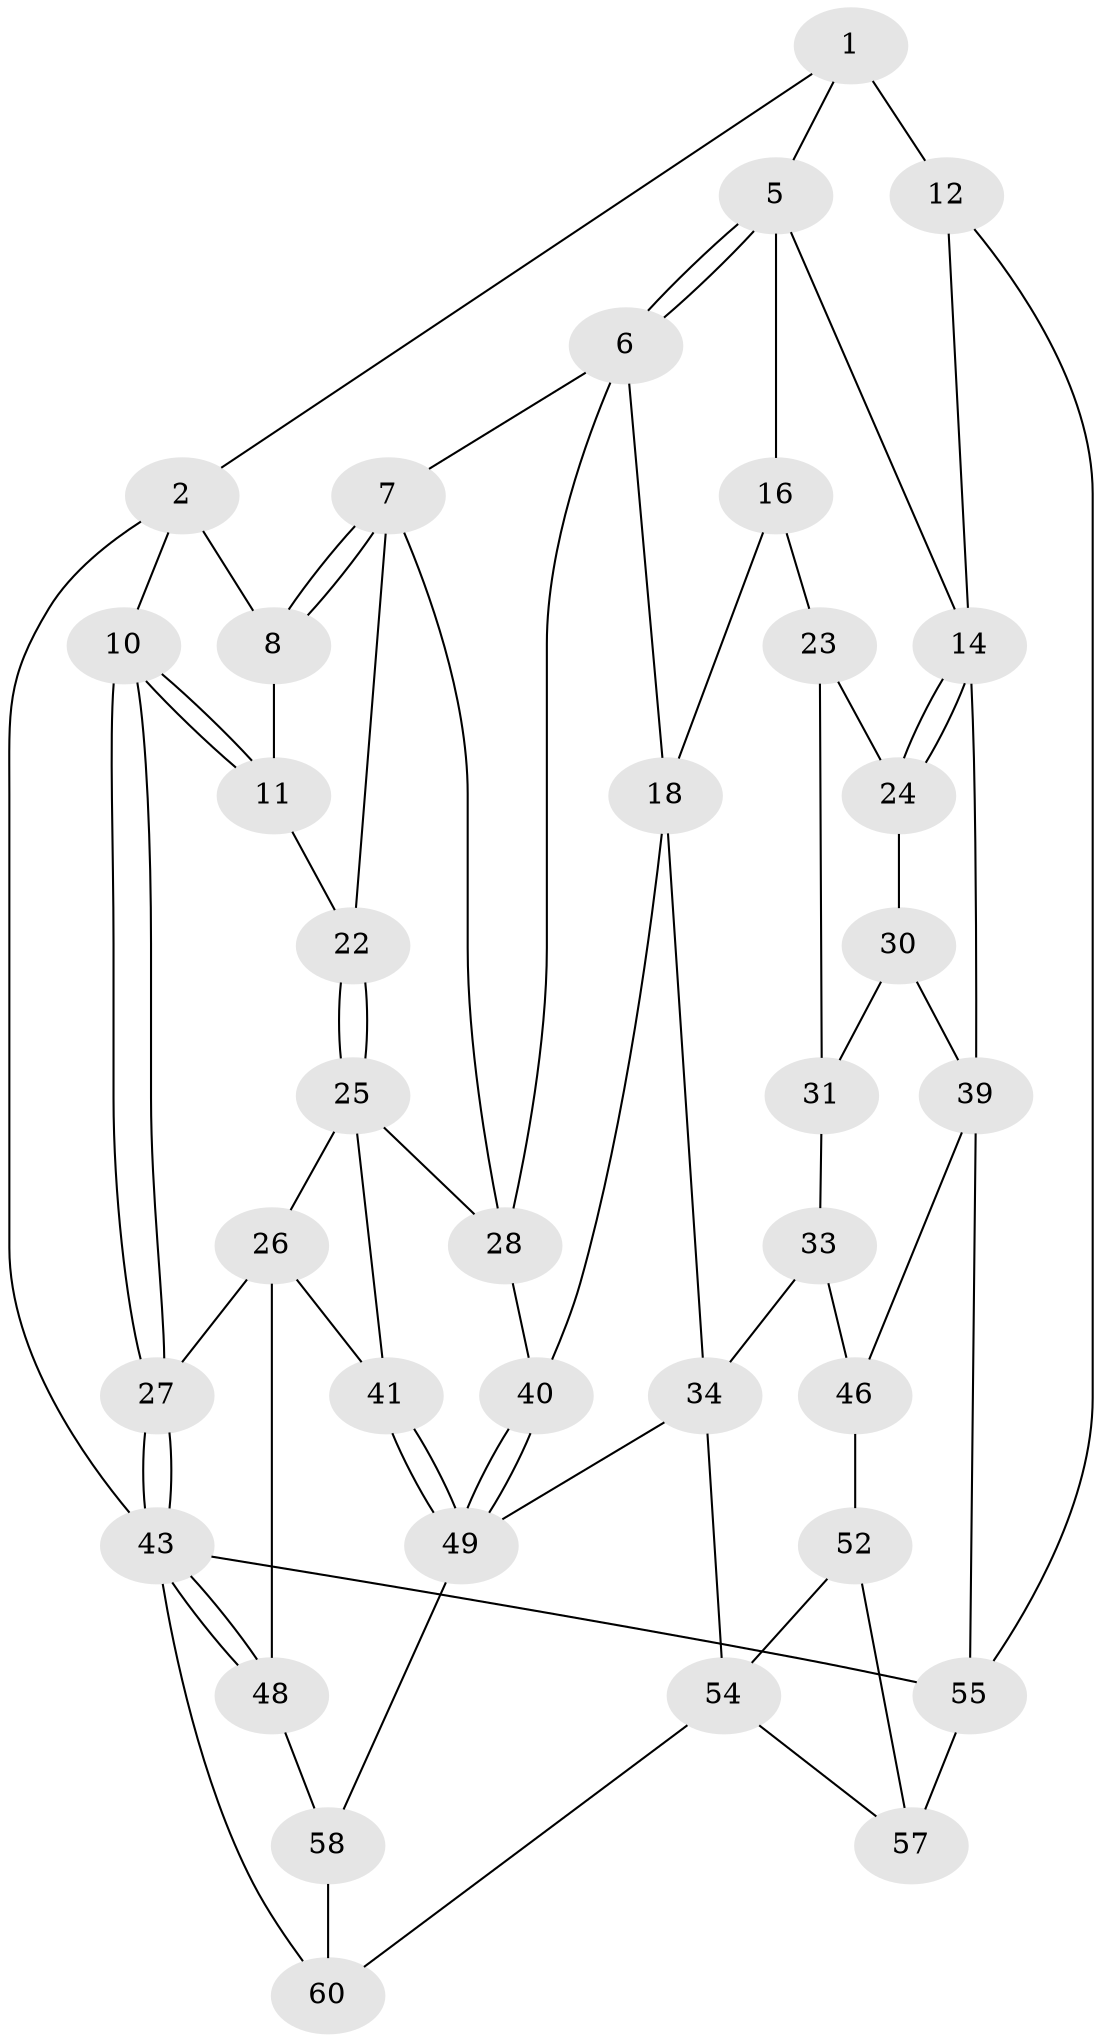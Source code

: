 // original degree distribution, {3: 0.031746031746031744, 5: 0.5714285714285714, 4: 0.2222222222222222, 6: 0.1746031746031746}
// Generated by graph-tools (version 1.1) at 2025/42/03/06/25 10:42:29]
// undirected, 36 vertices, 72 edges
graph export_dot {
graph [start="1"]
  node [color=gray90,style=filled];
  1 [pos="+0.4273036968422433+0",super="+4"];
  2 [pos="+0+0.1900151339117258",super="+3"];
  5 [pos="+0.6121402951378981+0",super="+13"];
  6 [pos="+0.5346269918618366+0.21982302858231573",super="+19"];
  7 [pos="+0.49019795870394967+0.24121146712341235",super="+21"];
  8 [pos="+0.3242305998371964+0.19657939717063044",super="+9"];
  10 [pos="+0+0.3390761426772453"];
  11 [pos="+0.15132531810833175+0.23870192950446917",super="+20"];
  12 [pos="+1+0"];
  14 [pos="+1+0.1754482369686887",super="+15"];
  16 [pos="+0.7757937754065433+0.2117158580245448",super="+17"];
  18 [pos="+0.6668111788564647+0.43797821446720137",super="+35"];
  22 [pos="+0.34054474776536414+0.3496180655137806"];
  23 [pos="+0.8762353539869058+0.2579846551946788",super="+29"];
  24 [pos="+0.9307419836208246+0.26531874552456597"];
  25 [pos="+0.20118176242065244+0.4373325223305983",super="+37"];
  26 [pos="+0.16134068186048123+0.44880164012052975",super="+42"];
  27 [pos="+0+0.3478590965134174"];
  28 [pos="+0.41992520715704457+0.4131201249352974",super="+36"];
  30 [pos="+0.9027247578860212+0.4064626803463818",super="+38"];
  31 [pos="+0.8152728182051071+0.39802453406410143",super="+32"];
  33 [pos="+0.8190030093792834+0.5789039564050859"];
  34 [pos="+0.7383231055597091+0.5561648376280472",super="+50"];
  39 [pos="+1+0.5308496948919315",super="+45"];
  40 [pos="+0.646437868281337+0.5053946086882238"];
  41 [pos="+0.38431908438345863+0.701485622348865"];
  43 [pos="+0+0.845387560829264",super="+44"];
  46 [pos="+1+0.6842631373630925",super="+47"];
  48 [pos="+0.09371158309822313+0.7652843027038055"];
  49 [pos="+0.4606924322460718+0.7847811536437046",super="+51"];
  52 [pos="+0.8463922104390306+0.7664991040123245",super="+53"];
  54 [pos="+0.6634033999074577+0.8408788537400191",super="+61"];
  55 [pos="+1+1",super="+56"];
  57 [pos="+0.8514277143379574+0.8735656979855632",super="+63"];
  58 [pos="+0.41907727508808296+0.8751635715576704",super="+59"];
  60 [pos="+0+1",super="+62"];
  1 -- 2;
  1 -- 12 [weight=2];
  1 -- 5;
  2 -- 10;
  2 -- 8;
  2 -- 43;
  5 -- 6;
  5 -- 6;
  5 -- 16;
  5 -- 14;
  6 -- 7;
  6 -- 18;
  6 -- 28;
  7 -- 8;
  7 -- 8;
  7 -- 28;
  7 -- 22;
  8 -- 11 [weight=2];
  10 -- 11;
  10 -- 11;
  10 -- 27;
  10 -- 27;
  11 -- 22;
  12 -- 55;
  12 -- 14;
  14 -- 24;
  14 -- 24;
  14 -- 39;
  16 -- 23 [weight=2];
  16 -- 18;
  18 -- 40;
  18 -- 34;
  22 -- 25;
  22 -- 25;
  23 -- 24;
  23 -- 31;
  24 -- 30;
  25 -- 26;
  25 -- 28;
  25 -- 41;
  26 -- 27;
  26 -- 48;
  26 -- 41;
  27 -- 43;
  27 -- 43;
  28 -- 40;
  30 -- 31 [weight=2];
  30 -- 39;
  31 -- 33;
  33 -- 34;
  33 -- 46;
  34 -- 49;
  34 -- 54;
  39 -- 46;
  39 -- 55;
  40 -- 49;
  40 -- 49;
  41 -- 49;
  41 -- 49;
  43 -- 48;
  43 -- 48;
  43 -- 60;
  43 -- 55;
  46 -- 52 [weight=2];
  48 -- 58;
  49 -- 58;
  52 -- 57;
  52 -- 54;
  54 -- 57;
  54 -- 60;
  55 -- 57 [weight=2];
  58 -- 60 [weight=2];
}
